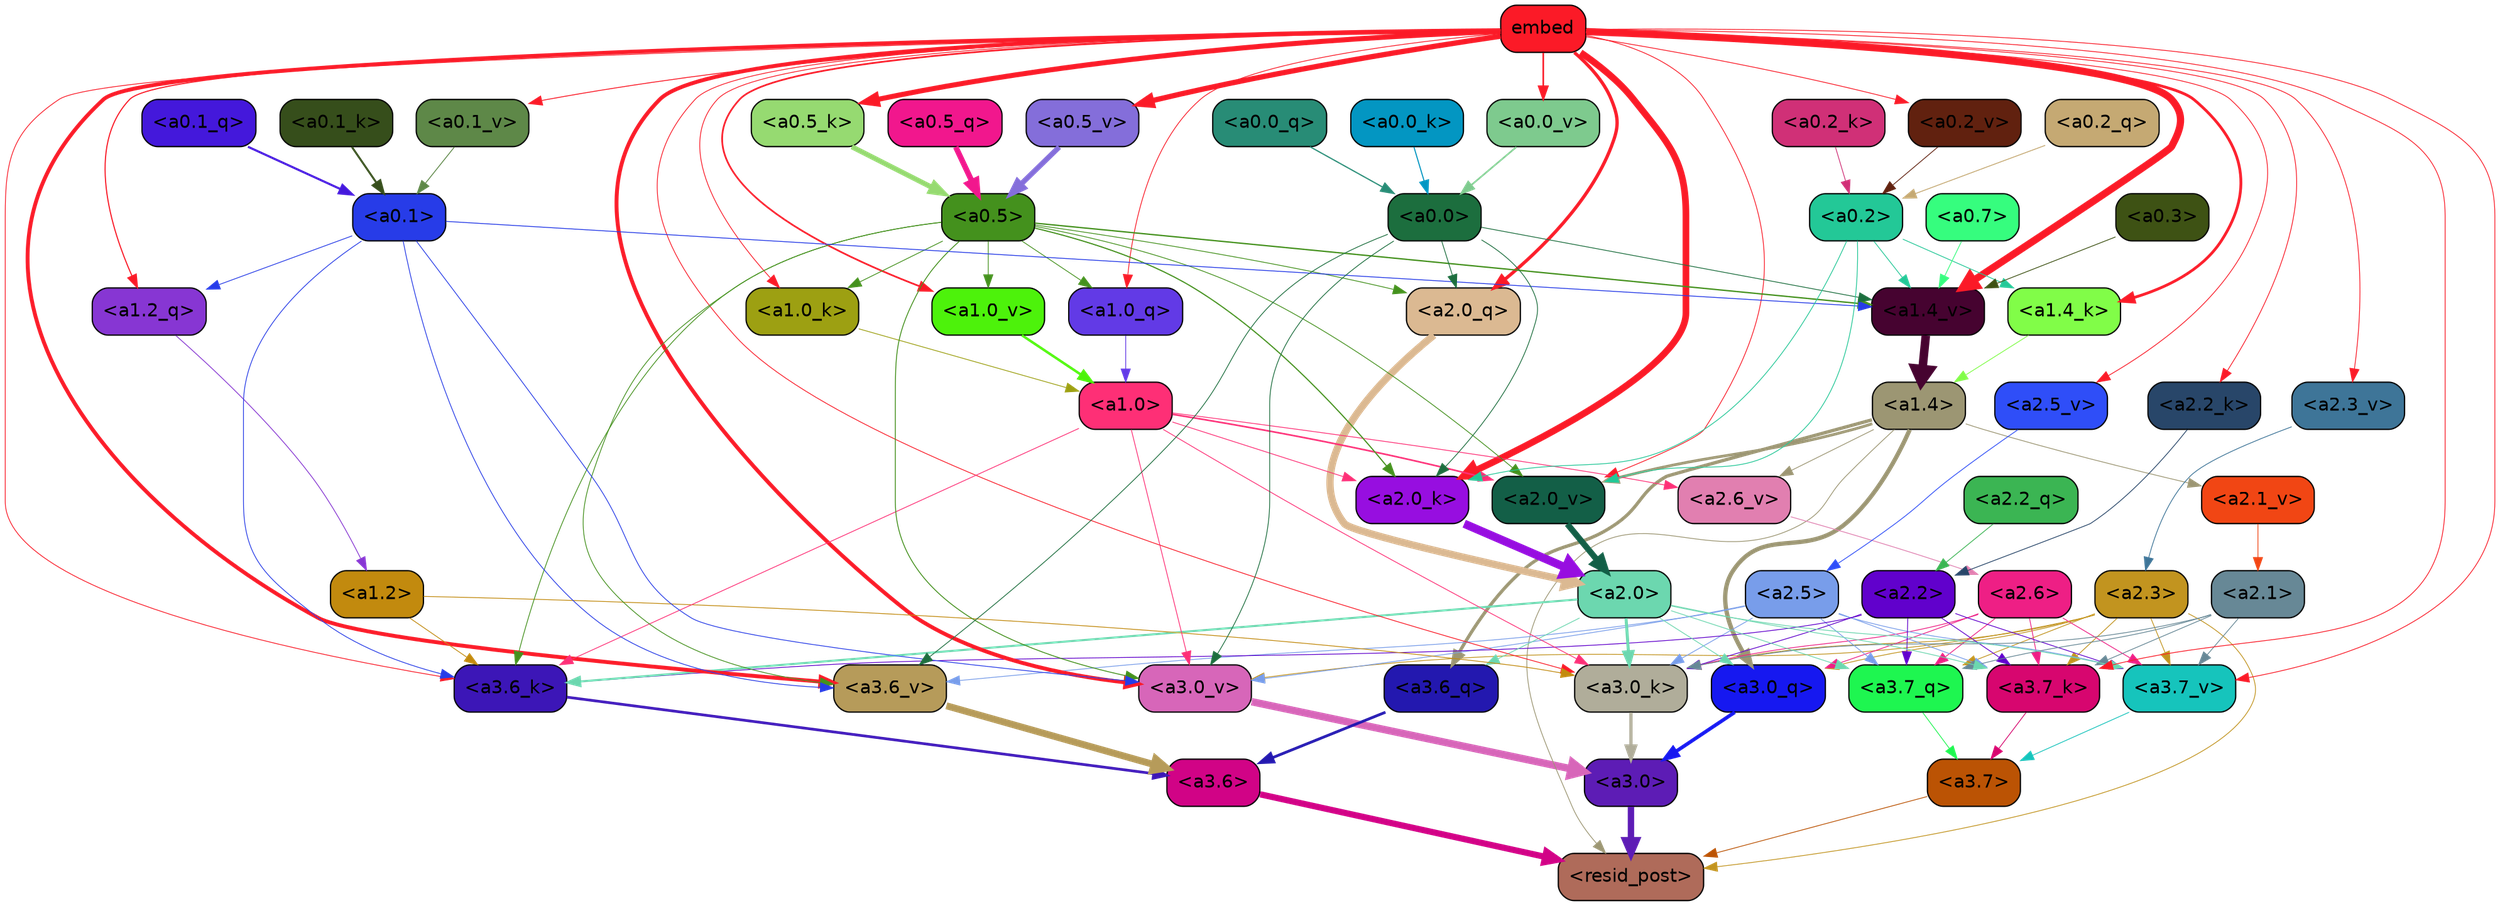 strict digraph "" {
	graph [bgcolor=transparent,
		layout=dot,
		overlap=false,
		splines=true
	];
	"<a3.7>"	[color=black,
		fillcolor="#bb5304",
		fontname=Helvetica,
		shape=box,
		style="filled, rounded"];
	"<resid_post>"	[color=black,
		fillcolor="#af6b5a",
		fontname=Helvetica,
		shape=box,
		style="filled, rounded"];
	"<a3.7>" -> "<resid_post>"	[color="#bb5304",
		penwidth=0.6];
	"<a3.6>"	[color=black,
		fillcolor="#d10386",
		fontname=Helvetica,
		shape=box,
		style="filled, rounded"];
	"<a3.6>" -> "<resid_post>"	[color="#d10386",
		penwidth=4.753257989883423];
	"<a3.0>"	[color=black,
		fillcolor="#5d1cb5",
		fontname=Helvetica,
		shape=box,
		style="filled, rounded"];
	"<a3.0>" -> "<resid_post>"	[color="#5d1cb5",
		penwidth=4.90053927898407];
	"<a2.3>"	[color=black,
		fillcolor="#c2941f",
		fontname=Helvetica,
		shape=box,
		style="filled, rounded"];
	"<a2.3>" -> "<resid_post>"	[color="#c2941f",
		penwidth=0.6];
	"<a3.7_q>"	[color=black,
		fillcolor="#1ef650",
		fontname=Helvetica,
		shape=box,
		style="filled, rounded"];
	"<a2.3>" -> "<a3.7_q>"	[color="#c2941f",
		penwidth=0.6];
	"<a3.0_q>"	[color=black,
		fillcolor="#1618f0",
		fontname=Helvetica,
		shape=box,
		style="filled, rounded"];
	"<a2.3>" -> "<a3.0_q>"	[color="#c2941f",
		penwidth=0.6];
	"<a3.7_k>"	[color=black,
		fillcolor="#d7066f",
		fontname=Helvetica,
		shape=box,
		style="filled, rounded"];
	"<a2.3>" -> "<a3.7_k>"	[color="#c2941f",
		penwidth=0.6];
	"<a3.0_k>"	[color=black,
		fillcolor="#b0ad9a",
		fontname=Helvetica,
		shape=box,
		style="filled, rounded"];
	"<a2.3>" -> "<a3.0_k>"	[color="#c2941f",
		penwidth=0.6];
	"<a3.7_v>"	[color=black,
		fillcolor="#16c4bc",
		fontname=Helvetica,
		shape=box,
		style="filled, rounded"];
	"<a2.3>" -> "<a3.7_v>"	[color="#c2941f",
		penwidth=0.6];
	"<a3.0_v>"	[color=black,
		fillcolor="#d766b9",
		fontname=Helvetica,
		shape=box,
		style="filled, rounded"];
	"<a2.3>" -> "<a3.0_v>"	[color="#c2941f",
		penwidth=0.6];
	"<a1.4>"	[color=black,
		fillcolor="#9c9673",
		fontname=Helvetica,
		shape=box,
		style="filled, rounded"];
	"<a1.4>" -> "<resid_post>"	[color="#9c9673",
		penwidth=0.6];
	"<a3.6_q>"	[color=black,
		fillcolor="#2318af",
		fontname=Helvetica,
		shape=box,
		style="filled, rounded"];
	"<a1.4>" -> "<a3.6_q>"	[color="#9c9673",
		penwidth=2.5149343013763428];
	"<a1.4>" -> "<a3.0_q>"	[color="#9c9673",
		penwidth=3.2760138511657715];
	"<a2.6_v>"	[color=black,
		fillcolor="#e17fb0",
		fontname=Helvetica,
		shape=box,
		style="filled, rounded"];
	"<a1.4>" -> "<a2.6_v>"	[color="#9c9673",
		penwidth=0.6];
	"<a2.1_v>"	[color=black,
		fillcolor="#f14614",
		fontname=Helvetica,
		shape=box,
		style="filled, rounded"];
	"<a1.4>" -> "<a2.1_v>"	[color="#9c9673",
		penwidth=0.6];
	"<a2.0_v>"	[color=black,
		fillcolor="#135f47",
		fontname=Helvetica,
		shape=box,
		style="filled, rounded"];
	"<a1.4>" -> "<a2.0_v>"	[color="#9c9673",
		penwidth=2.0870713144540787];
	"<a3.7_q>" -> "<a3.7>"	[color="#1ef650",
		penwidth=0.6];
	"<a3.6_q>" -> "<a3.6>"	[color="#2318af",
		penwidth=2.091020345687866];
	"<a3.0_q>" -> "<a3.0>"	[color="#1618f0",
		penwidth=2.7421876192092896];
	"<a3.7_k>" -> "<a3.7>"	[color="#d7066f",
		penwidth=0.6];
	"<a3.6_k>"	[color=black,
		fillcolor="#3c16b7",
		fontname=Helvetica,
		shape=box,
		style="filled, rounded"];
	"<a3.6_k>" -> "<a3.6>"	[color="#3c16b7",
		penwidth=2.048597991466522];
	"<a3.0_k>" -> "<a3.0>"	[color="#b0ad9a",
		penwidth=2.476402521133423];
	"<a3.7_v>" -> "<a3.7>"	[color="#16c4bc",
		penwidth=0.6];
	"<a3.6_v>"	[color=black,
		fillcolor="#b69b5a",
		fontname=Helvetica,
		shape=box,
		style="filled, rounded"];
	"<a3.6_v>" -> "<a3.6>"	[color="#b69b5a",
		penwidth=5.2550448179244995];
	"<a3.0_v>" -> "<a3.0>"	[color="#d766b9",
		penwidth=5.652270674705505];
	"<a2.6>"	[color=black,
		fillcolor="#ee1f85",
		fontname=Helvetica,
		shape=box,
		style="filled, rounded"];
	"<a2.6>" -> "<a3.7_q>"	[color="#ee1f85",
		penwidth=0.6];
	"<a2.6>" -> "<a3.0_q>"	[color="#ee1f85",
		penwidth=0.6];
	"<a2.6>" -> "<a3.7_k>"	[color="#ee1f85",
		penwidth=0.6];
	"<a2.6>" -> "<a3.0_k>"	[color="#ee1f85",
		penwidth=0.6];
	"<a2.6>" -> "<a3.7_v>"	[color="#ee1f85",
		penwidth=0.6];
	"<a2.5>"	[color=black,
		fillcolor="#789dea",
		fontname=Helvetica,
		shape=box,
		style="filled, rounded"];
	"<a2.5>" -> "<a3.7_q>"	[color="#789dea",
		penwidth=0.6];
	"<a2.5>" -> "<a3.7_k>"	[color="#789dea",
		penwidth=0.6];
	"<a2.5>" -> "<a3.0_k>"	[color="#789dea",
		penwidth=0.6];
	"<a2.5>" -> "<a3.7_v>"	[color="#789dea",
		penwidth=0.6];
	"<a2.5>" -> "<a3.6_v>"	[color="#789dea",
		penwidth=0.6];
	"<a2.5>" -> "<a3.0_v>"	[color="#789dea",
		penwidth=0.6];
	"<a2.2>"	[color=black,
		fillcolor="#6101cc",
		fontname=Helvetica,
		shape=box,
		style="filled, rounded"];
	"<a2.2>" -> "<a3.7_q>"	[color="#6101cc",
		penwidth=0.6];
	"<a2.2>" -> "<a3.7_k>"	[color="#6101cc",
		penwidth=0.6];
	"<a2.2>" -> "<a3.6_k>"	[color="#6101cc",
		penwidth=0.6];
	"<a2.2>" -> "<a3.0_k>"	[color="#6101cc",
		penwidth=0.6];
	"<a2.2>" -> "<a3.7_v>"	[color="#6101cc",
		penwidth=0.6];
	"<a2.1>"	[color=black,
		fillcolor="#678896",
		fontname=Helvetica,
		shape=box,
		style="filled, rounded"];
	"<a2.1>" -> "<a3.7_q>"	[color="#678896",
		penwidth=0.6];
	"<a2.1>" -> "<a3.7_k>"	[color="#678896",
		penwidth=0.6];
	"<a2.1>" -> "<a3.0_k>"	[color="#678896",
		penwidth=0.6];
	"<a2.1>" -> "<a3.7_v>"	[color="#678896",
		penwidth=0.6];
	"<a2.0>"	[color=black,
		fillcolor="#6cd7af",
		fontname=Helvetica,
		shape=box,
		style="filled, rounded"];
	"<a2.0>" -> "<a3.7_q>"	[color="#6cd7af",
		penwidth=0.6];
	"<a2.0>" -> "<a3.6_q>"	[color="#6cd7af",
		penwidth=0.6];
	"<a2.0>" -> "<a3.0_q>"	[color="#6cd7af",
		penwidth=0.6];
	"<a2.0>" -> "<a3.7_k>"	[color="#6cd7af",
		penwidth=0.6];
	"<a2.0>" -> "<a3.6_k>"	[color="#6cd7af",
		penwidth=1.5290023684501648];
	"<a2.0>" -> "<a3.0_k>"	[color="#6cd7af",
		penwidth=2.2635570764541626];
	"<a2.0>" -> "<a3.7_v>"	[color="#6cd7af",
		penwidth=0.6];
	embed	[color=black,
		fillcolor="#fb1a27",
		fontname=Helvetica,
		shape=box,
		style="filled, rounded"];
	embed -> "<a3.7_k>"	[color="#fb1a27",
		penwidth=0.6];
	embed -> "<a3.6_k>"	[color="#fb1a27",
		penwidth=0.6];
	embed -> "<a3.0_k>"	[color="#fb1a27",
		penwidth=0.6];
	embed -> "<a3.7_v>"	[color="#fb1a27",
		penwidth=0.6];
	embed -> "<a3.6_v>"	[color="#fb1a27",
		penwidth=2.9556376338005066];
	embed -> "<a3.0_v>"	[color="#fb1a27",
		penwidth=2.972973108291626];
	"<a2.0_q>"	[color=black,
		fillcolor="#dbb992",
		fontname=Helvetica,
		shape=box,
		style="filled, rounded"];
	embed -> "<a2.0_q>"	[color="#fb1a27",
		penwidth=2.522909115999937];
	"<a2.2_k>"	[color=black,
		fillcolor="#284669",
		fontname=Helvetica,
		shape=box,
		style="filled, rounded"];
	embed -> "<a2.2_k>"	[color="#fb1a27",
		penwidth=0.6];
	"<a2.0_k>"	[color=black,
		fillcolor="#970ee0",
		fontname=Helvetica,
		shape=box,
		style="filled, rounded"];
	embed -> "<a2.0_k>"	[color="#fb1a27",
		penwidth=5.094568967819214];
	"<a2.5_v>"	[color=black,
		fillcolor="#2f4ef8",
		fontname=Helvetica,
		shape=box,
		style="filled, rounded"];
	embed -> "<a2.5_v>"	[color="#fb1a27",
		penwidth=0.6];
	"<a2.3_v>"	[color=black,
		fillcolor="#3e7598",
		fontname=Helvetica,
		shape=box,
		style="filled, rounded"];
	embed -> "<a2.3_v>"	[color="#fb1a27",
		penwidth=0.6];
	embed -> "<a2.0_v>"	[color="#fb1a27",
		penwidth=0.6];
	"<a1.2_q>"	[color=black,
		fillcolor="#8736d3",
		fontname=Helvetica,
		shape=box,
		style="filled, rounded"];
	embed -> "<a1.2_q>"	[color="#fb1a27",
		penwidth=0.8520002365112305];
	"<a1.0_q>"	[color=black,
		fillcolor="#623ae6",
		fontname=Helvetica,
		shape=box,
		style="filled, rounded"];
	embed -> "<a1.0_q>"	[color="#fb1a27",
		penwidth=0.6];
	"<a1.4_k>"	[color=black,
		fillcolor="#81fd48",
		fontname=Helvetica,
		shape=box,
		style="filled, rounded"];
	embed -> "<a1.4_k>"	[color="#fb1a27",
		penwidth=2.115079402923584];
	"<a1.0_k>"	[color=black,
		fillcolor="#9da012",
		fontname=Helvetica,
		shape=box,
		style="filled, rounded"];
	embed -> "<a1.0_k>"	[color="#fb1a27",
		penwidth=0.6];
	"<a1.4_v>"	[color=black,
		fillcolor="#460330",
		fontname=Helvetica,
		shape=box,
		style="filled, rounded"];
	embed -> "<a1.4_v>"	[color="#fb1a27",
		penwidth=5.504090070724487];
	"<a1.0_v>"	[color=black,
		fillcolor="#4df20b",
		fontname=Helvetica,
		shape=box,
		style="filled, rounded"];
	embed -> "<a1.0_v>"	[color="#fb1a27",
		penwidth=1.2935692071914673];
	"<a0.5_k>"	[color=black,
		fillcolor="#96da71",
		fontname=Helvetica,
		shape=box,
		style="filled, rounded"];
	embed -> "<a0.5_k>"	[color="#fb1a27",
		penwidth=3.851005434989929];
	"<a0.5_v>"	[color=black,
		fillcolor="#846eda",
		fontname=Helvetica,
		shape=box,
		style="filled, rounded"];
	embed -> "<a0.5_v>"	[color="#fb1a27",
		penwidth=4.012355327606201];
	"<a0.2_v>"	[color=black,
		fillcolor="#61210f",
		fontname=Helvetica,
		shape=box,
		style="filled, rounded"];
	embed -> "<a0.2_v>"	[color="#fb1a27",
		penwidth=0.6];
	"<a0.1_v>"	[color=black,
		fillcolor="#5e8848",
		fontname=Helvetica,
		shape=box,
		style="filled, rounded"];
	embed -> "<a0.1_v>"	[color="#fb1a27",
		penwidth=0.6730842590332031];
	"<a0.0_v>"	[color=black,
		fillcolor="#7eca8e",
		fontname=Helvetica,
		shape=box,
		style="filled, rounded"];
	embed -> "<a0.0_v>"	[color="#fb1a27",
		penwidth=1.2175352573394775];
	"<a1.2>"	[color=black,
		fillcolor="#c28a0e",
		fontname=Helvetica,
		shape=box,
		style="filled, rounded"];
	"<a1.2>" -> "<a3.6_k>"	[color="#c28a0e",
		penwidth=0.6];
	"<a1.2>" -> "<a3.0_k>"	[color="#c28a0e",
		penwidth=0.6];
	"<a1.0>"	[color=black,
		fillcolor="#fe2f76",
		fontname=Helvetica,
		shape=box,
		style="filled, rounded"];
	"<a1.0>" -> "<a3.6_k>"	[color="#fe2f76",
		penwidth=0.6];
	"<a1.0>" -> "<a3.0_k>"	[color="#fe2f76",
		penwidth=0.6];
	"<a1.0>" -> "<a3.0_v>"	[color="#fe2f76",
		penwidth=0.6];
	"<a1.0>" -> "<a2.0_k>"	[color="#fe2f76",
		penwidth=0.6];
	"<a1.0>" -> "<a2.6_v>"	[color="#fe2f76",
		penwidth=0.6];
	"<a1.0>" -> "<a2.0_v>"	[color="#fe2f76",
		penwidth=1.2152502536773682];
	"<a0.5>"	[color=black,
		fillcolor="#44911d",
		fontname=Helvetica,
		shape=box,
		style="filled, rounded"];
	"<a0.5>" -> "<a3.6_k>"	[color="#44911d",
		penwidth=0.6];
	"<a0.5>" -> "<a3.6_v>"	[color="#44911d",
		penwidth=0.6];
	"<a0.5>" -> "<a3.0_v>"	[color="#44911d",
		penwidth=0.6790935099124908];
	"<a0.5>" -> "<a2.0_q>"	[color="#44911d",
		penwidth=0.6];
	"<a0.5>" -> "<a2.0_k>"	[color="#44911d",
		penwidth=0.8835153579711914];
	"<a0.5>" -> "<a2.0_v>"	[color="#44911d",
		penwidth=0.6];
	"<a0.5>" -> "<a1.0_q>"	[color="#44911d",
		penwidth=0.6];
	"<a0.5>" -> "<a1.0_k>"	[color="#44911d",
		penwidth=0.6];
	"<a0.5>" -> "<a1.4_v>"	[color="#44911d",
		penwidth=1.022335171699524];
	"<a0.5>" -> "<a1.0_v>"	[color="#44911d",
		penwidth=0.6];
	"<a0.1>"	[color=black,
		fillcolor="#273ce8",
		fontname=Helvetica,
		shape=box,
		style="filled, rounded"];
	"<a0.1>" -> "<a3.6_k>"	[color="#273ce8",
		penwidth=0.6];
	"<a0.1>" -> "<a3.6_v>"	[color="#273ce8",
		penwidth=0.6];
	"<a0.1>" -> "<a3.0_v>"	[color="#273ce8",
		penwidth=0.6];
	"<a0.1>" -> "<a1.2_q>"	[color="#273ce8",
		penwidth=0.6];
	"<a0.1>" -> "<a1.4_v>"	[color="#273ce8",
		penwidth=0.6438122987747192];
	"<a0.0>"	[color=black,
		fillcolor="#1c6e3e",
		fontname=Helvetica,
		shape=box,
		style="filled, rounded"];
	"<a0.0>" -> "<a3.6_v>"	[color="#1c6e3e",
		penwidth=0.6];
	"<a0.0>" -> "<a3.0_v>"	[color="#1c6e3e",
		penwidth=0.6];
	"<a0.0>" -> "<a2.0_q>"	[color="#1c6e3e",
		penwidth=0.6];
	"<a0.0>" -> "<a2.0_k>"	[color="#1c6e3e",
		penwidth=0.6];
	"<a0.0>" -> "<a1.4_v>"	[color="#1c6e3e",
		penwidth=0.6];
	"<a2.2_q>"	[color=black,
		fillcolor="#3bb553",
		fontname=Helvetica,
		shape=box,
		style="filled, rounded"];
	"<a2.2_q>" -> "<a2.2>"	[color="#3bb553",
		penwidth=0.6];
	"<a2.0_q>" -> "<a2.0>"	[color="#dbb992",
		penwidth=5.557696580886841];
	"<a2.2_k>" -> "<a2.2>"	[color="#284669",
		penwidth=0.6];
	"<a2.0_k>" -> "<a2.0>"	[color="#970ee0",
		penwidth=6.320472955703735];
	"<a2.6_v>" -> "<a2.6>"	[color="#e17fb0",
		penwidth=0.6];
	"<a2.5_v>" -> "<a2.5>"	[color="#2f4ef8",
		penwidth=0.6];
	"<a2.3_v>" -> "<a2.3>"	[color="#3e7598",
		penwidth=0.6];
	"<a2.1_v>" -> "<a2.1>"	[color="#f14614",
		penwidth=0.6];
	"<a2.0_v>" -> "<a2.0>"	[color="#135f47",
		penwidth=4.611755967140198];
	"<a0.2>"	[color=black,
		fillcolor="#23c897",
		fontname=Helvetica,
		shape=box,
		style="filled, rounded"];
	"<a0.2>" -> "<a2.0_k>"	[color="#23c897",
		penwidth=0.6];
	"<a0.2>" -> "<a2.0_v>"	[color="#23c897",
		penwidth=0.6];
	"<a0.2>" -> "<a1.4_k>"	[color="#23c897",
		penwidth=0.6];
	"<a0.2>" -> "<a1.4_v>"	[color="#23c897",
		penwidth=0.6];
	"<a1.2_q>" -> "<a1.2>"	[color="#8736d3",
		penwidth=0.6145738363265991];
	"<a1.0_q>" -> "<a1.0>"	[color="#623ae6",
		penwidth=0.6];
	"<a1.4_k>" -> "<a1.4>"	[color="#81fd48",
		penwidth=0.6];
	"<a1.0_k>" -> "<a1.0>"	[color="#9da012",
		penwidth=0.6];
	"<a1.4_v>" -> "<a1.4>"	[color="#460330",
		penwidth=6.5241758823394775];
	"<a1.0_v>" -> "<a1.0>"	[color="#4df20b",
		penwidth=1.8809151649475098];
	"<a0.7>"	[color=black,
		fillcolor="#36fd7e",
		fontname=Helvetica,
		shape=box,
		style="filled, rounded"];
	"<a0.7>" -> "<a1.4_v>"	[color="#36fd7e",
		penwidth=0.6];
	"<a0.3>"	[color=black,
		fillcolor="#3e5214",
		fontname=Helvetica,
		shape=box,
		style="filled, rounded"];
	"<a0.3>" -> "<a1.4_v>"	[color="#3e5214",
		penwidth=0.6];
	"<a0.5_q>"	[color=black,
		fillcolor="#f1178d",
		fontname=Helvetica,
		shape=box,
		style="filled, rounded"];
	"<a0.5_q>" -> "<a0.5>"	[color="#f1178d",
		penwidth=4.2370394468307495];
	"<a0.2_q>"	[color=black,
		fillcolor="#c5a973",
		fontname=Helvetica,
		shape=box,
		style="filled, rounded"];
	"<a0.2_q>" -> "<a0.2>"	[color="#c5a973",
		penwidth=0.6822714805603027];
	"<a0.1_q>"	[color=black,
		fillcolor="#4418db",
		fontname=Helvetica,
		shape=box,
		style="filled, rounded"];
	"<a0.1_q>" -> "<a0.1>"	[color="#4418db",
		penwidth=1.6176555156707764];
	"<a0.0_q>"	[color=black,
		fillcolor="#288c76",
		fontname=Helvetica,
		shape=box,
		style="filled, rounded"];
	"<a0.0_q>" -> "<a0.0>"	[color="#288c76",
		penwidth=0.9359095096588135];
	"<a0.5_k>" -> "<a0.5>"	[color="#96da71",
		penwidth=3.8599258065223694];
	"<a0.2_k>"	[color=black,
		fillcolor="#d03077",
		fontname=Helvetica,
		shape=box,
		style="filled, rounded"];
	"<a0.2_k>" -> "<a0.2>"	[color="#d03077",
		penwidth=0.6];
	"<a0.1_k>"	[color=black,
		fillcolor="#364e1b",
		fontname=Helvetica,
		shape=box,
		style="filled, rounded"];
	"<a0.1_k>" -> "<a0.1>"	[color="#364e1b",
		penwidth=1.5140717029571533];
	"<a0.0_k>"	[color=black,
		fillcolor="#0396c2",
		fontname=Helvetica,
		shape=box,
		style="filled, rounded"];
	"<a0.0_k>" -> "<a0.0>"	[color="#0396c2",
		penwidth=0.8258748054504395];
	"<a0.5_v>" -> "<a0.5>"	[color="#846eda",
		penwidth=4.0173709988594055];
	"<a0.2_v>" -> "<a0.2>"	[color="#61210f",
		penwidth=0.6];
	"<a0.1_v>" -> "<a0.1>"	[color="#5e8848",
		penwidth=0.6690568923950195];
	"<a0.0_v>" -> "<a0.0>"	[color="#7eca8e",
		penwidth=1.2524418830871582];
}
